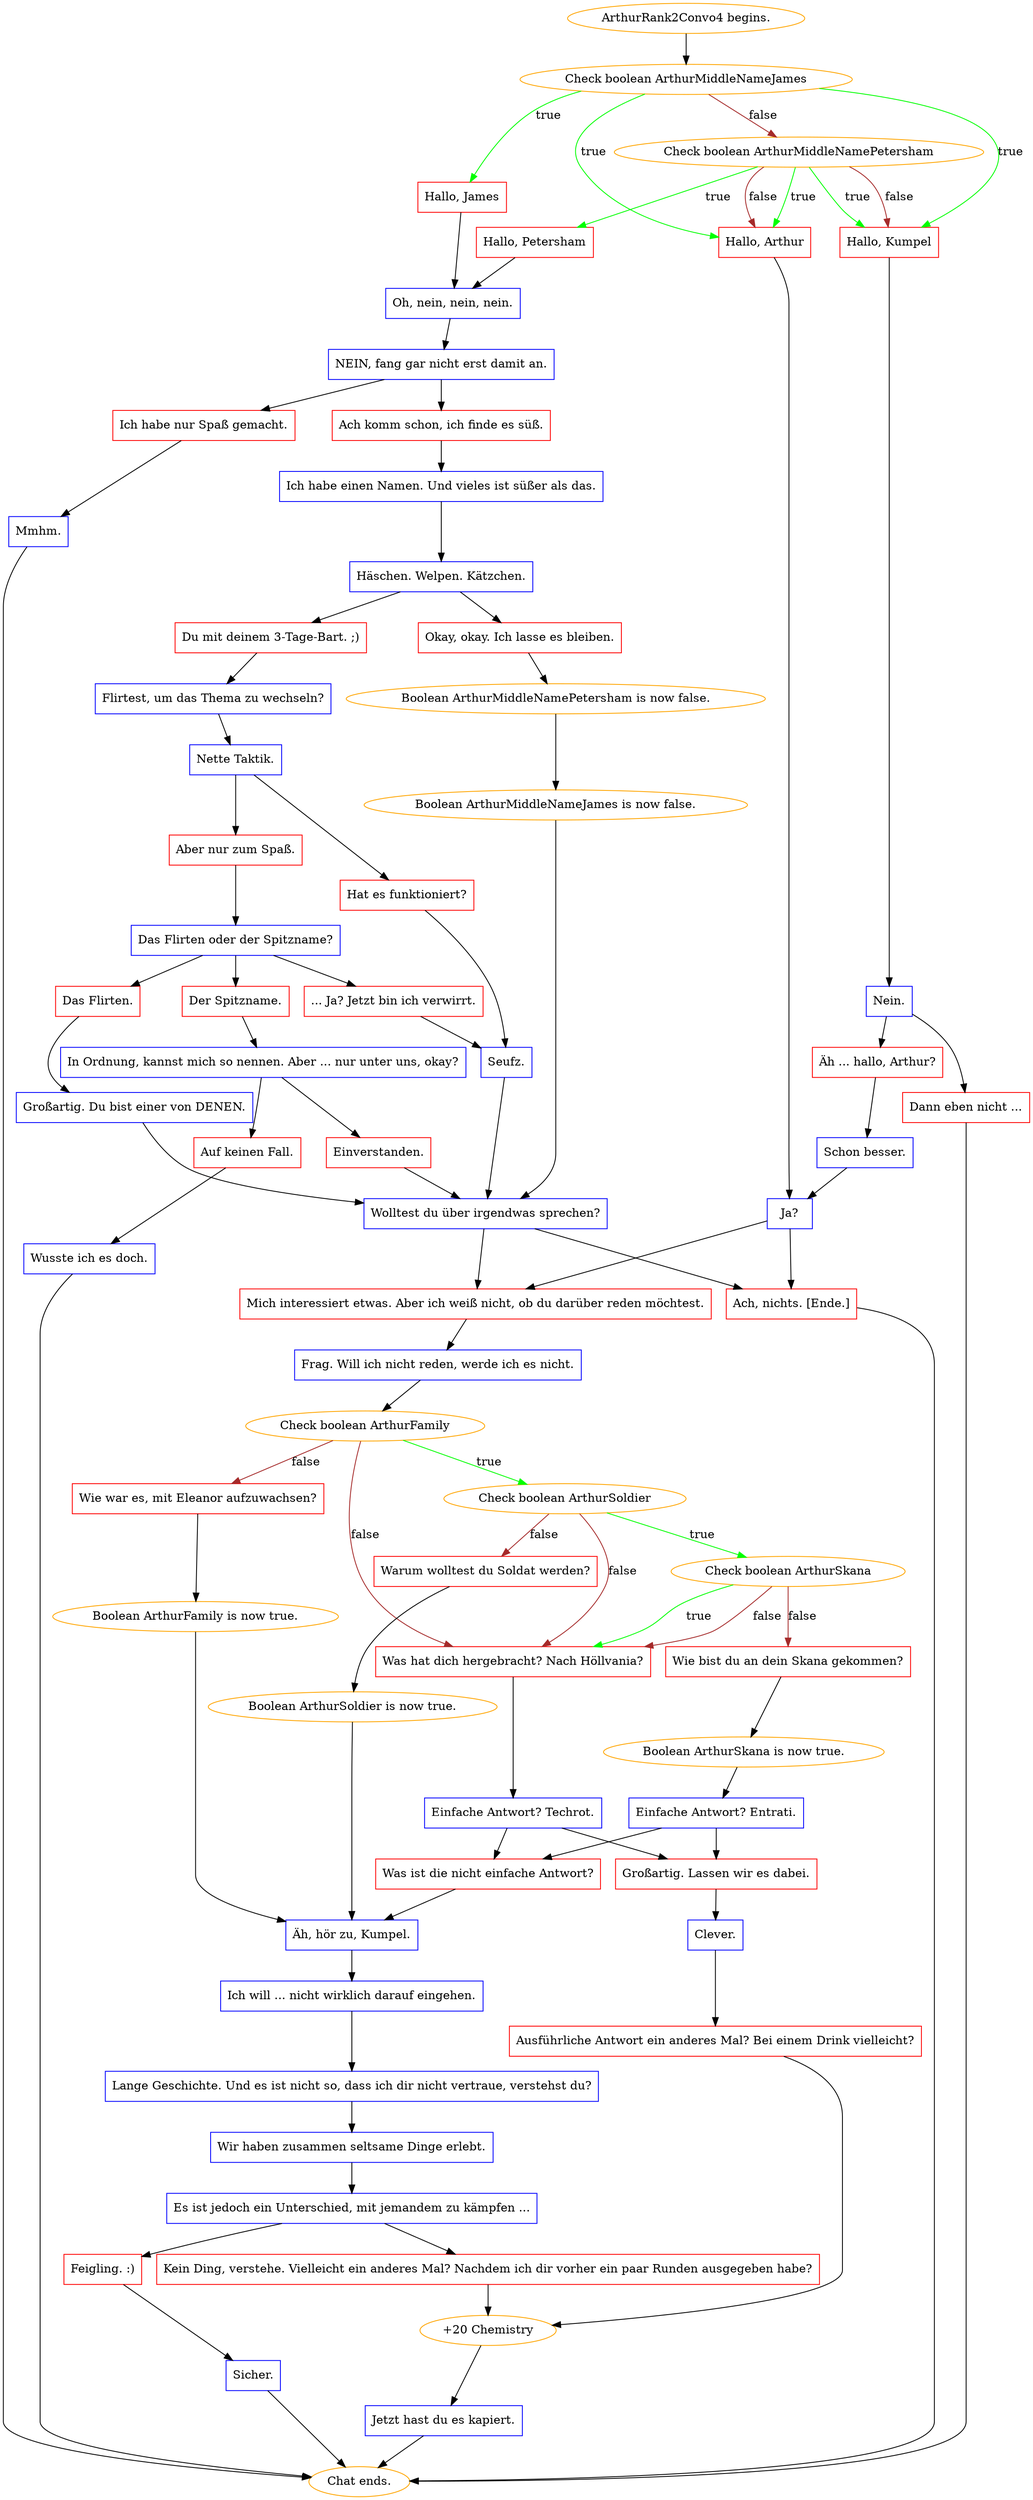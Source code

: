 digraph {
	"ArthurRank2Convo4 begins." [color=orange];
		"ArthurRank2Convo4 begins." -> j2624391343;
	j2624391343 [label="Check boolean ArthurMiddleNameJames",color=orange];
		j2624391343 -> j675429052 [label=true,color=green];
		j2624391343 -> j694947380 [label=true,color=green];
		j2624391343 -> j3726306624 [label=true,color=green];
		j2624391343 -> j3158952704 [label=false,color=brown];
	j675429052 [label="Hallo, James",shape=box,color=red];
		j675429052 -> j1636625238;
	j694947380 [label="Hallo, Arthur",shape=box,color=red];
		j694947380 -> j512359683;
	j3726306624 [label="Hallo, Kumpel",shape=box,color=red];
		j3726306624 -> j1428945311;
	j3158952704 [label="Check boolean ArthurMiddleNamePetersham",color=orange];
		j3158952704 -> j1516696597 [label=true,color=green];
		j3158952704 -> j694947380 [label=true,color=green];
		j3158952704 -> j3726306624 [label=true,color=green];
		j3158952704 -> j694947380 [label=false,color=brown];
		j3158952704 -> j3726306624 [label=false,color=brown];
	j1636625238 [label="Oh, nein, nein, nein.",shape=box,color=blue];
		j1636625238 -> j2052602517;
	j512359683 [label="Ja?",shape=box,color=blue];
		j512359683 -> j1390498080;
		j512359683 -> j2723522704;
	j1428945311 [label="Nein.",shape=box,color=blue];
		j1428945311 -> j1811269304;
		j1428945311 -> j2375570329;
	j1516696597 [label="Hallo, Petersham",shape=box,color=red];
		j1516696597 -> j1636625238;
	j2052602517 [label="NEIN, fang gar nicht erst damit an.",shape=box,color=blue];
		j2052602517 -> j29304622;
		j2052602517 -> j1586648860;
	j1390498080 [label="Mich interessiert etwas. Aber ich weiß nicht, ob du darüber reden möchtest.",shape=box,color=red];
		j1390498080 -> j1861272111;
	j2723522704 [label="Ach, nichts. [Ende.]",shape=box,color=red];
		j2723522704 -> "Chat ends.";
	j1811269304 [label="Dann eben nicht ...",shape=box,color=red];
		j1811269304 -> "Chat ends.";
	j2375570329 [label="Äh ... hallo, Arthur?",shape=box,color=red];
		j2375570329 -> j2953685011;
	j29304622 [label="Ach komm schon, ich finde es süß.",shape=box,color=red];
		j29304622 -> j2529342865;
	j1586648860 [label="Ich habe nur Spaß gemacht.",shape=box,color=red];
		j1586648860 -> j1671606992;
	j1861272111 [label="Frag. Will ich nicht reden, werde ich es nicht.",shape=box,color=blue];
		j1861272111 -> j4236281560;
	"Chat ends." [color=orange];
	j2953685011 [label="Schon besser.",shape=box,color=blue];
		j2953685011 -> j512359683;
	j2529342865 [label="Ich habe einen Namen. Und vieles ist süßer als das.",shape=box,color=blue];
		j2529342865 -> j3898227673;
	j1671606992 [label="Mmhm.",shape=box,color=blue];
		j1671606992 -> "Chat ends.";
	j4236281560 [label="Check boolean ArthurFamily",color=orange];
		j4236281560 -> j1869425841 [label=true,color=green];
		j4236281560 -> j2853874241 [label=false,color=brown];
		j4236281560 -> j1021682237 [label=false,color=brown];
	j3898227673 [label="Häschen. Welpen. Kätzchen.",shape=box,color=blue];
		j3898227673 -> j59078656;
		j3898227673 -> j3572258161;
	j1869425841 [label="Check boolean ArthurSoldier",color=orange];
		j1869425841 -> j1478627454 [label=true,color=green];
		j1869425841 -> j2331070089 [label=false,color=brown];
		j1869425841 -> j1021682237 [label=false,color=brown];
	j2853874241 [label="Wie war es, mit Eleanor aufzuwachsen?",shape=box,color=red];
		j2853874241 -> j2492006345;
	j1021682237 [label="Was hat dich hergebracht? Nach Höllvania?",shape=box,color=red];
		j1021682237 -> j2528057570;
	j59078656 [label="Du mit deinem 3-Tage-Bart. ;)",shape=box,color=red];
		j59078656 -> j225741172;
	j3572258161 [label="Okay, okay. Ich lasse es bleiben.",shape=box,color=red];
		j3572258161 -> j2999844192;
	j1478627454 [label="Check boolean ArthurSkana",color=orange];
		j1478627454 -> j1021682237 [label=true,color=green];
		j1478627454 -> j1919752068 [label=false,color=brown];
		j1478627454 -> j1021682237 [label=false,color=brown];
	j2331070089 [label="Warum wolltest du Soldat werden?",shape=box,color=red];
		j2331070089 -> j1358236158;
	j2492006345 [label="Boolean ArthurFamily is now true.",color=orange];
		j2492006345 -> j972284292;
	j2528057570 [label="Einfache Antwort? Techrot.",shape=box,color=blue];
		j2528057570 -> j774975901;
		j2528057570 -> j621161422;
	j225741172 [label="Flirtest, um das Thema zu wechseln?",shape=box,color=blue];
		j225741172 -> j4021504496;
	j2999844192 [label="Boolean ArthurMiddleNamePetersham is now false.",color=orange];
		j2999844192 -> j2919356026;
	j1919752068 [label="Wie bist du an dein Skana gekommen?",shape=box,color=red];
		j1919752068 -> j1741589140;
	j1358236158 [label="Boolean ArthurSoldier is now true.",color=orange];
		j1358236158 -> j972284292;
	j972284292 [label="Äh, hör zu, Kumpel.",shape=box,color=blue];
		j972284292 -> j1918339664;
	j774975901 [label="Großartig. Lassen wir es dabei.",shape=box,color=red];
		j774975901 -> j2660765039;
	j621161422 [label="Was ist die nicht einfache Antwort?",shape=box,color=red];
		j621161422 -> j972284292;
	j4021504496 [label="Nette Taktik.",shape=box,color=blue];
		j4021504496 -> j2217702962;
		j4021504496 -> j2859787801;
	j2919356026 [label="Boolean ArthurMiddleNameJames is now false.",color=orange];
		j2919356026 -> j2677784099;
	j1741589140 [label="Boolean ArthurSkana is now true.",color=orange];
		j1741589140 -> j150991813;
	j1918339664 [label="Ich will ... nicht wirklich darauf eingehen.",shape=box,color=blue];
		j1918339664 -> j2196357946;
	j2660765039 [label="Clever.",shape=box,color=blue];
		j2660765039 -> j1977448395;
	j2217702962 [label="Hat es funktioniert?",shape=box,color=red];
		j2217702962 -> j984165752;
	j2859787801 [label="Aber nur zum Spaß.",shape=box,color=red];
		j2859787801 -> j849242004;
	j2677784099 [label="Wolltest du über irgendwas sprechen?",shape=box,color=blue];
		j2677784099 -> j1390498080;
		j2677784099 -> j2723522704;
	j150991813 [label="Einfache Antwort? Entrati.",shape=box,color=blue];
		j150991813 -> j774975901;
		j150991813 -> j621161422;
	j2196357946 [label="Lange Geschichte. Und es ist nicht so, dass ich dir nicht vertraue, verstehst du?",shape=box,color=blue];
		j2196357946 -> j12868552;
	j1977448395 [label="Ausführliche Antwort ein anderes Mal? Bei einem Drink vielleicht?",shape=box,color=red];
		j1977448395 -> j123481380;
	j984165752 [label="Seufz.",shape=box,color=blue];
		j984165752 -> j2677784099;
	j849242004 [label="Das Flirten oder der Spitzname?",shape=box,color=blue];
		j849242004 -> j2310150361;
		j849242004 -> j2415512976;
		j849242004 -> j1190421043;
	j12868552 [label="Wir haben zusammen seltsame Dinge erlebt.",shape=box,color=blue];
		j12868552 -> j108999271;
	j123481380 [label="+20 Chemistry",color=orange];
		j123481380 -> j9257236;
	j2310150361 [label="... Ja? Jetzt bin ich verwirrt.",shape=box,color=red];
		j2310150361 -> j984165752;
	j2415512976 [label="Das Flirten.",shape=box,color=red];
		j2415512976 -> j1457030275;
	j1190421043 [label="Der Spitzname.",shape=box,color=red];
		j1190421043 -> j591778249;
	j108999271 [label="Es ist jedoch ein Unterschied, mit jemandem zu kämpfen ...",shape=box,color=blue];
		j108999271 -> j344151517;
		j108999271 -> j2038394611;
	j9257236 [label="Jetzt hast du es kapiert.",shape=box,color=blue];
		j9257236 -> "Chat ends.";
	j1457030275 [label="Großartig. Du bist einer von DENEN.",shape=box,color=blue];
		j1457030275 -> j2677784099;
	j591778249 [label="In Ordnung, kannst mich so nennen. Aber ... nur unter uns, okay?",shape=box,color=blue];
		j591778249 -> j3678112903;
		j591778249 -> j2190076589;
	j344151517 [label="Kein Ding, verstehe. Vielleicht ein anderes Mal? Nachdem ich dir vorher ein paar Runden ausgegeben habe?",shape=box,color=red];
		j344151517 -> j123481380;
	j2038394611 [label="Feigling. :)",shape=box,color=red];
		j2038394611 -> j3896906560;
	j3678112903 [label="Einverstanden.",shape=box,color=red];
		j3678112903 -> j2677784099;
	j2190076589 [label="Auf keinen Fall.",shape=box,color=red];
		j2190076589 -> j1595718599;
	j3896906560 [label="Sicher.",shape=box,color=blue];
		j3896906560 -> "Chat ends.";
	j1595718599 [label="Wusste ich es doch.",shape=box,color=blue];
		j1595718599 -> "Chat ends.";
}